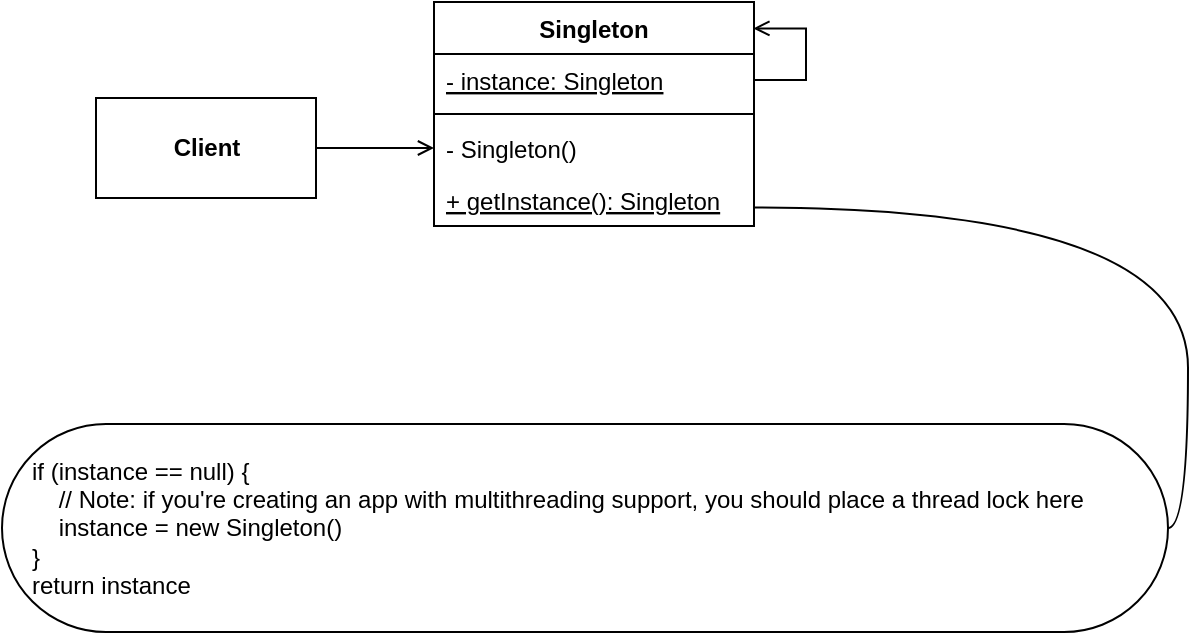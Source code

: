 <mxfile>
    <diagram id="9ARKL3qb3bNiGvSYfrEi" name="Standard">
        <mxGraphModel dx="997" dy="782" grid="0" gridSize="10" guides="1" tooltips="1" connect="1" arrows="1" fold="1" page="1" pageScale="1" pageWidth="827" pageHeight="1169" math="0" shadow="0">
            <root>
                <mxCell id="0"/>
                <mxCell id="1" parent="0"/>
                <mxCell id="9" value="" style="edgeStyle=none;html=1;endArrow=open;endFill=0;" parent="1" source="2" target="7" edge="1">
                    <mxGeometry relative="1" as="geometry"/>
                </mxCell>
                <mxCell id="2" value="Client" style="html=1;fontStyle=1" parent="1" vertex="1">
                    <mxGeometry x="198" y="304" width="110" height="50" as="geometry"/>
                </mxCell>
                <mxCell id="3" value="Singleton" style="swimlane;fontStyle=1;align=center;verticalAlign=top;childLayout=stackLayout;horizontal=1;startSize=26;horizontalStack=0;resizeParent=1;resizeParentMax=0;resizeLast=0;collapsible=1;marginBottom=0;" parent="1" vertex="1">
                    <mxGeometry x="367" y="256" width="160" height="112" as="geometry">
                        <mxRectangle x="367" y="256" width="82" height="26" as="alternateBounds"/>
                    </mxGeometry>
                </mxCell>
                <mxCell id="12" style="edgeStyle=orthogonalEdgeStyle;rounded=0;html=1;exitX=1;exitY=0.5;exitDx=0;exitDy=0;entryX=0.998;entryY=0.118;entryDx=0;entryDy=0;entryPerimeter=0;endArrow=open;endFill=0;" parent="3" source="4" target="3" edge="1">
                    <mxGeometry relative="1" as="geometry">
                        <Array as="points">
                            <mxPoint x="186" y="39"/>
                            <mxPoint x="186" y="13"/>
                        </Array>
                    </mxGeometry>
                </mxCell>
                <mxCell id="4" value="- instance: Singleton" style="text;strokeColor=none;fillColor=none;align=left;verticalAlign=top;spacingLeft=4;spacingRight=4;overflow=hidden;rotatable=0;points=[[0,0.5],[1,0.5]];portConstraint=eastwest;fontStyle=4" parent="3" vertex="1">
                    <mxGeometry y="26" width="160" height="26" as="geometry"/>
                </mxCell>
                <mxCell id="5" value="" style="line;strokeWidth=1;fillColor=none;align=left;verticalAlign=middle;spacingTop=-1;spacingLeft=3;spacingRight=3;rotatable=0;labelPosition=right;points=[];portConstraint=eastwest;" parent="3" vertex="1">
                    <mxGeometry y="52" width="160" height="8" as="geometry"/>
                </mxCell>
                <mxCell id="7" value="- Singleton()" style="text;strokeColor=none;fillColor=none;align=left;verticalAlign=top;spacingLeft=4;spacingRight=4;overflow=hidden;rotatable=0;points=[[0,0.5],[1,0.5]];portConstraint=eastwest;" parent="3" vertex="1">
                    <mxGeometry y="60" width="160" height="26" as="geometry"/>
                </mxCell>
                <mxCell id="6" value="+ getInstance(): Singleton" style="text;strokeColor=none;fillColor=none;align=left;verticalAlign=top;spacingLeft=4;spacingRight=4;overflow=hidden;rotatable=0;points=[[0,0.5],[1,0.5]];portConstraint=eastwest;fontStyle=4" parent="3" vertex="1">
                    <mxGeometry y="86" width="160" height="26" as="geometry"/>
                </mxCell>
                <mxCell id="13" value="if (instance == null) {&lt;br&gt;&amp;nbsp; &amp;nbsp; // Note: if you're creating an app with multithreading support, you should place a thread lock here&lt;br&gt;&amp;nbsp; &amp;nbsp; instance = new Singleton()&lt;br&gt;}&lt;br&gt;return instance" style="whiteSpace=wrap;html=1;rounded=1;arcSize=50;align=left;verticalAlign=middle;strokeWidth=1;autosize=1;spacing=15;treeFolding=1;treeMoving=1;newEdgeStyle={&quot;edgeStyle&quot;:&quot;entityRelationEdgeStyle&quot;,&quot;startArrow&quot;:&quot;none&quot;,&quot;endArrow&quot;:&quot;none&quot;,&quot;segment&quot;:10,&quot;curved&quot;:1};" parent="1" vertex="1">
                    <mxGeometry x="151" y="467" width="583" height="104" as="geometry"/>
                </mxCell>
                <mxCell id="14" value="" style="edgeStyle=entityRelationEdgeStyle;startArrow=none;endArrow=none;segment=10;curved=1;rounded=0;exitX=0.997;exitY=0.646;exitDx=0;exitDy=0;exitPerimeter=0;" parent="1" source="6" target="13" edge="1">
                    <mxGeometry relative="1" as="geometry">
                        <mxPoint x="348" y="506" as="sourcePoint"/>
                    </mxGeometry>
                </mxCell>
            </root>
        </mxGraphModel>
    </diagram>
    <diagram id="eknuguEq-BgWqJF_wUVM" name="Practice">
        <mxGraphModel dx="997" dy="782" grid="0" gridSize="10" guides="1" tooltips="1" connect="1" arrows="1" fold="1" page="1" pageScale="1" pageWidth="827" pageHeight="1169" math="0" shadow="0">
            <root>
                <mxCell id="-bmjXFyWlV_FRjvZWau7-0"/>
                <mxCell id="-bmjXFyWlV_FRjvZWau7-1" parent="-bmjXFyWlV_FRjvZWau7-0"/>
                <mxCell id="-bmjXFyWlV_FRjvZWau7-2" value="Headquarters" style="swimlane;fontStyle=1;align=center;verticalAlign=top;childLayout=stackLayout;horizontal=1;startSize=26;horizontalStack=0;resizeParent=1;resizeParentMax=0;resizeLast=0;collapsible=1;marginBottom=0;" parent="-bmjXFyWlV_FRjvZWau7-1" vertex="1">
                    <mxGeometry x="297" y="261" width="350" height="138" as="geometry">
                        <mxRectangle x="297" y="261" width="104" height="26" as="alternateBounds"/>
                    </mxGeometry>
                </mxCell>
                <mxCell id="-bmjXFyWlV_FRjvZWau7-3" value="- instance: Headquater" style="text;strokeColor=none;fillColor=none;align=left;verticalAlign=top;spacingLeft=4;spacingRight=4;overflow=hidden;rotatable=0;points=[[0,0.5],[1,0.5]];portConstraint=eastwest;fontStyle=4" parent="-bmjXFyWlV_FRjvZWau7-2" vertex="1">
                    <mxGeometry y="26" width="350" height="26" as="geometry"/>
                </mxCell>
                <mxCell id="-bmjXFyWlV_FRjvZWau7-4" value="" style="line;strokeWidth=1;fillColor=none;align=left;verticalAlign=middle;spacingTop=-1;spacingLeft=3;spacingRight=3;rotatable=0;labelPosition=right;points=[];portConstraint=eastwest;" parent="-bmjXFyWlV_FRjvZWau7-2" vertex="1">
                    <mxGeometry y="52" width="350" height="8" as="geometry"/>
                </mxCell>
                <mxCell id="-bmjXFyWlV_FRjvZWau7-13" style="edgeStyle=orthogonalEdgeStyle;rounded=0;html=1;exitX=1;exitY=0.5;exitDx=0;exitDy=0;entryX=1;entryY=0.072;entryDx=0;entryDy=0;entryPerimeter=0;endArrow=open;endFill=0;" parent="-bmjXFyWlV_FRjvZWau7-2" source="-bmjXFyWlV_FRjvZWau7-5" target="-bmjXFyWlV_FRjvZWau7-2" edge="1">
                    <mxGeometry relative="1" as="geometry">
                        <Array as="points">
                            <mxPoint x="404" y="73"/>
                            <mxPoint x="404" y="10"/>
                        </Array>
                    </mxGeometry>
                </mxCell>
                <mxCell id="-bmjXFyWlV_FRjvZWau7-5" value="- Headquarter()" style="text;strokeColor=none;fillColor=none;align=left;verticalAlign=top;spacingLeft=4;spacingRight=4;overflow=hidden;rotatable=0;points=[[0,0.5],[1,0.5]];portConstraint=eastwest;" parent="-bmjXFyWlV_FRjvZWau7-2" vertex="1">
                    <mxGeometry y="60" width="350" height="26" as="geometry"/>
                </mxCell>
                <mxCell id="-bmjXFyWlV_FRjvZWau7-6" value="+ getInstance(): Headquarter" style="text;strokeColor=none;fillColor=none;align=left;verticalAlign=top;spacingLeft=4;spacingRight=4;overflow=hidden;rotatable=0;points=[[0,0.5],[1,0.5]];portConstraint=eastwest;fontStyle=4" parent="-bmjXFyWlV_FRjvZWau7-2" vertex="1">
                    <mxGeometry y="86" width="350" height="26" as="geometry"/>
                </mxCell>
                <mxCell id="-bmjXFyWlV_FRjvZWau7-8" value="+ callInAirStrike(coordinateX: number, coordinateY: number)" style="text;strokeColor=none;fillColor=none;align=left;verticalAlign=top;spacingLeft=4;spacingRight=4;overflow=hidden;rotatable=0;points=[[0,0.5],[1,0.5]];portConstraint=eastwest;" parent="-bmjXFyWlV_FRjvZWau7-2" vertex="1">
                    <mxGeometry y="112" width="350" height="26" as="geometry"/>
                </mxCell>
                <mxCell id="-bmjXFyWlV_FRjvZWau7-11" style="edgeStyle=orthogonalEdgeStyle;rounded=0;html=1;exitX=1;exitY=0.5;exitDx=0;exitDy=0;entryX=0;entryY=0.5;entryDx=0;entryDy=0;endArrow=open;endFill=0;" parent="-bmjXFyWlV_FRjvZWau7-1" source="-bmjXFyWlV_FRjvZWau7-9" target="-bmjXFyWlV_FRjvZWau7-5" edge="1">
                    <mxGeometry relative="1" as="geometry"/>
                </mxCell>
                <mxCell id="-bmjXFyWlV_FRjvZWau7-9" value="Client" style="html=1;fontStyle=1" parent="-bmjXFyWlV_FRjvZWau7-1" vertex="1">
                    <mxGeometry x="127" y="309" width="110" height="50" as="geometry"/>
                </mxCell>
            </root>
        </mxGraphModel>
    </diagram>
</mxfile>